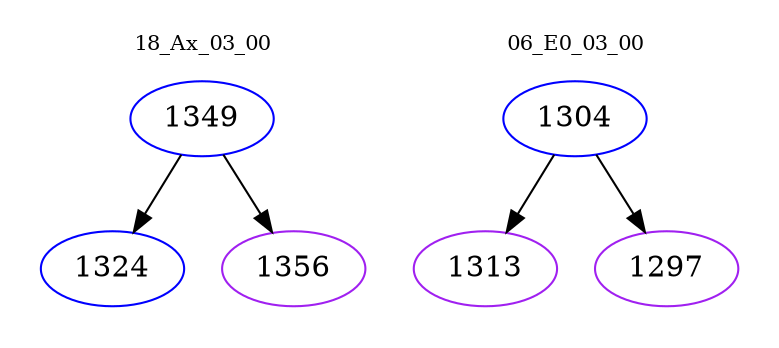digraph{
subgraph cluster_0 {
color = white
label = "18_Ax_03_00";
fontsize=10;
T0_1349 [label="1349", color="blue"]
T0_1349 -> T0_1324 [color="black"]
T0_1324 [label="1324", color="blue"]
T0_1349 -> T0_1356 [color="black"]
T0_1356 [label="1356", color="purple"]
}
subgraph cluster_1 {
color = white
label = "06_E0_03_00";
fontsize=10;
T1_1304 [label="1304", color="blue"]
T1_1304 -> T1_1313 [color="black"]
T1_1313 [label="1313", color="purple"]
T1_1304 -> T1_1297 [color="black"]
T1_1297 [label="1297", color="purple"]
}
}
